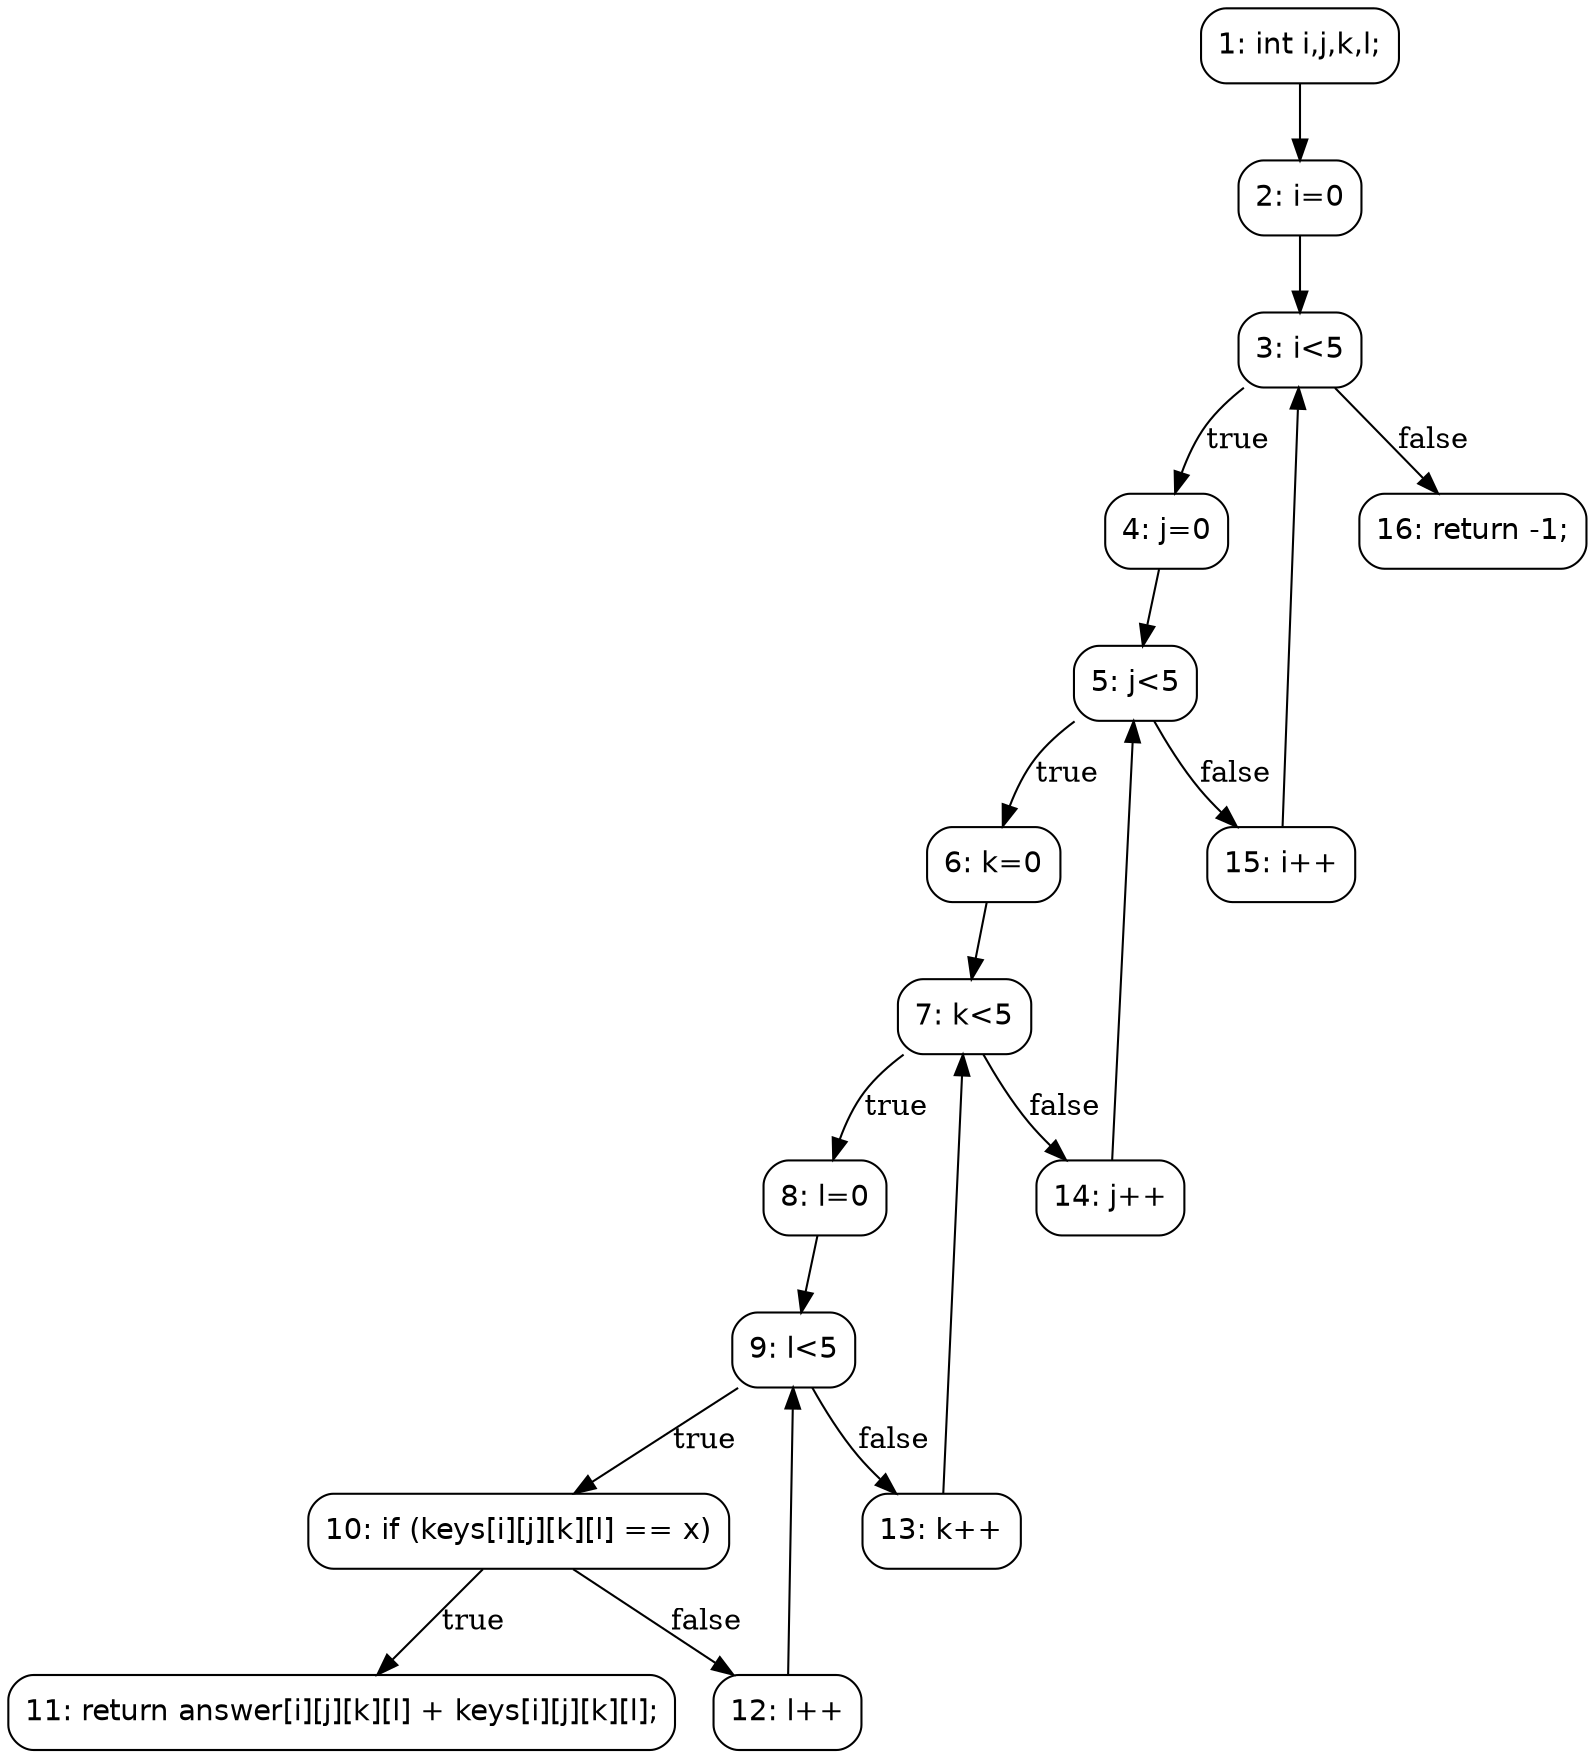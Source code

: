 digraph foo_CFG {
    node [shape=box, style=rounded, fontname="Helvetica"];
    N1 [label="1: int i,j,k,l;"];
    N2 [label="2: i=0"];
    N3 [label="3: i<5"];
    N4 [label="4: j=0"];
    N5 [label="5: j<5"];
    N6 [label="6: k=0"];
    N7 [label="7: k<5"];
    N8 [label="8: l=0"];
    N9 [label="9: l<5"];
    N10 [label="10: if (keys[i][j][k][l] == x)"];
    N11 [label="11: return answer[i][j][k][l] + keys[i][j][k][l];"];
    N12 [label="12: l++"];
    N13 [label="13: k++"];
    N14 [label="14: j++"];
    N15 [label="15: i++"];
    N16 [label="16: return -1;"];

    N1 -> N2;
    N2 -> N3;
    N3 -> N4 [label="true"];
    N3 -> N16 [label="false"];
    N4 -> N5;
    N5 -> N6 [label="true"];
    N5 -> N15 [label="false"];
    N6 -> N7;
    N7 -> N8 [label="true"];
    N7 -> N14 [label="false"];
    N8 -> N9;
    N9 -> N10 [label="true"];
    N9 -> N13 [label="false"];
    N10 -> N11 [label="true"];
    N10 -> N12 [label="false"];
    N12 -> N9;
    N13 -> N7;
    N14 -> N5;
    N15 -> N3;
}